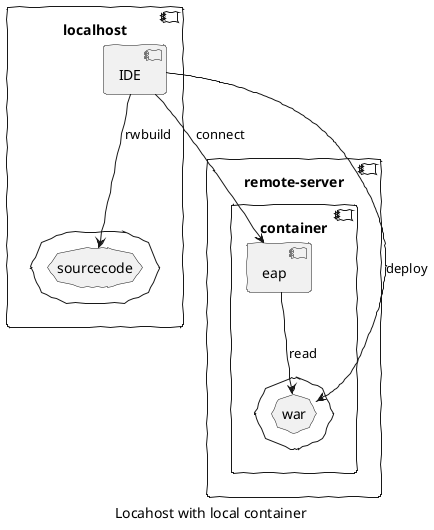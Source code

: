 @startuml
skinparam handwritten true

caption Locahost with local container

component "localhost" {
    component "IDE" {

    }

    storage {
        storage sourcecode
    }


}

component remote-server {
    component container {
        component "eap"

        storage {
            storage "war" {

            }
        }
    }
}
left to right direction
eap --> war : read
IDE --> eap : connect
IDE --> war : deploy

top to bottom direction
IDE --> sourcecode : rwbuild

@enduml

